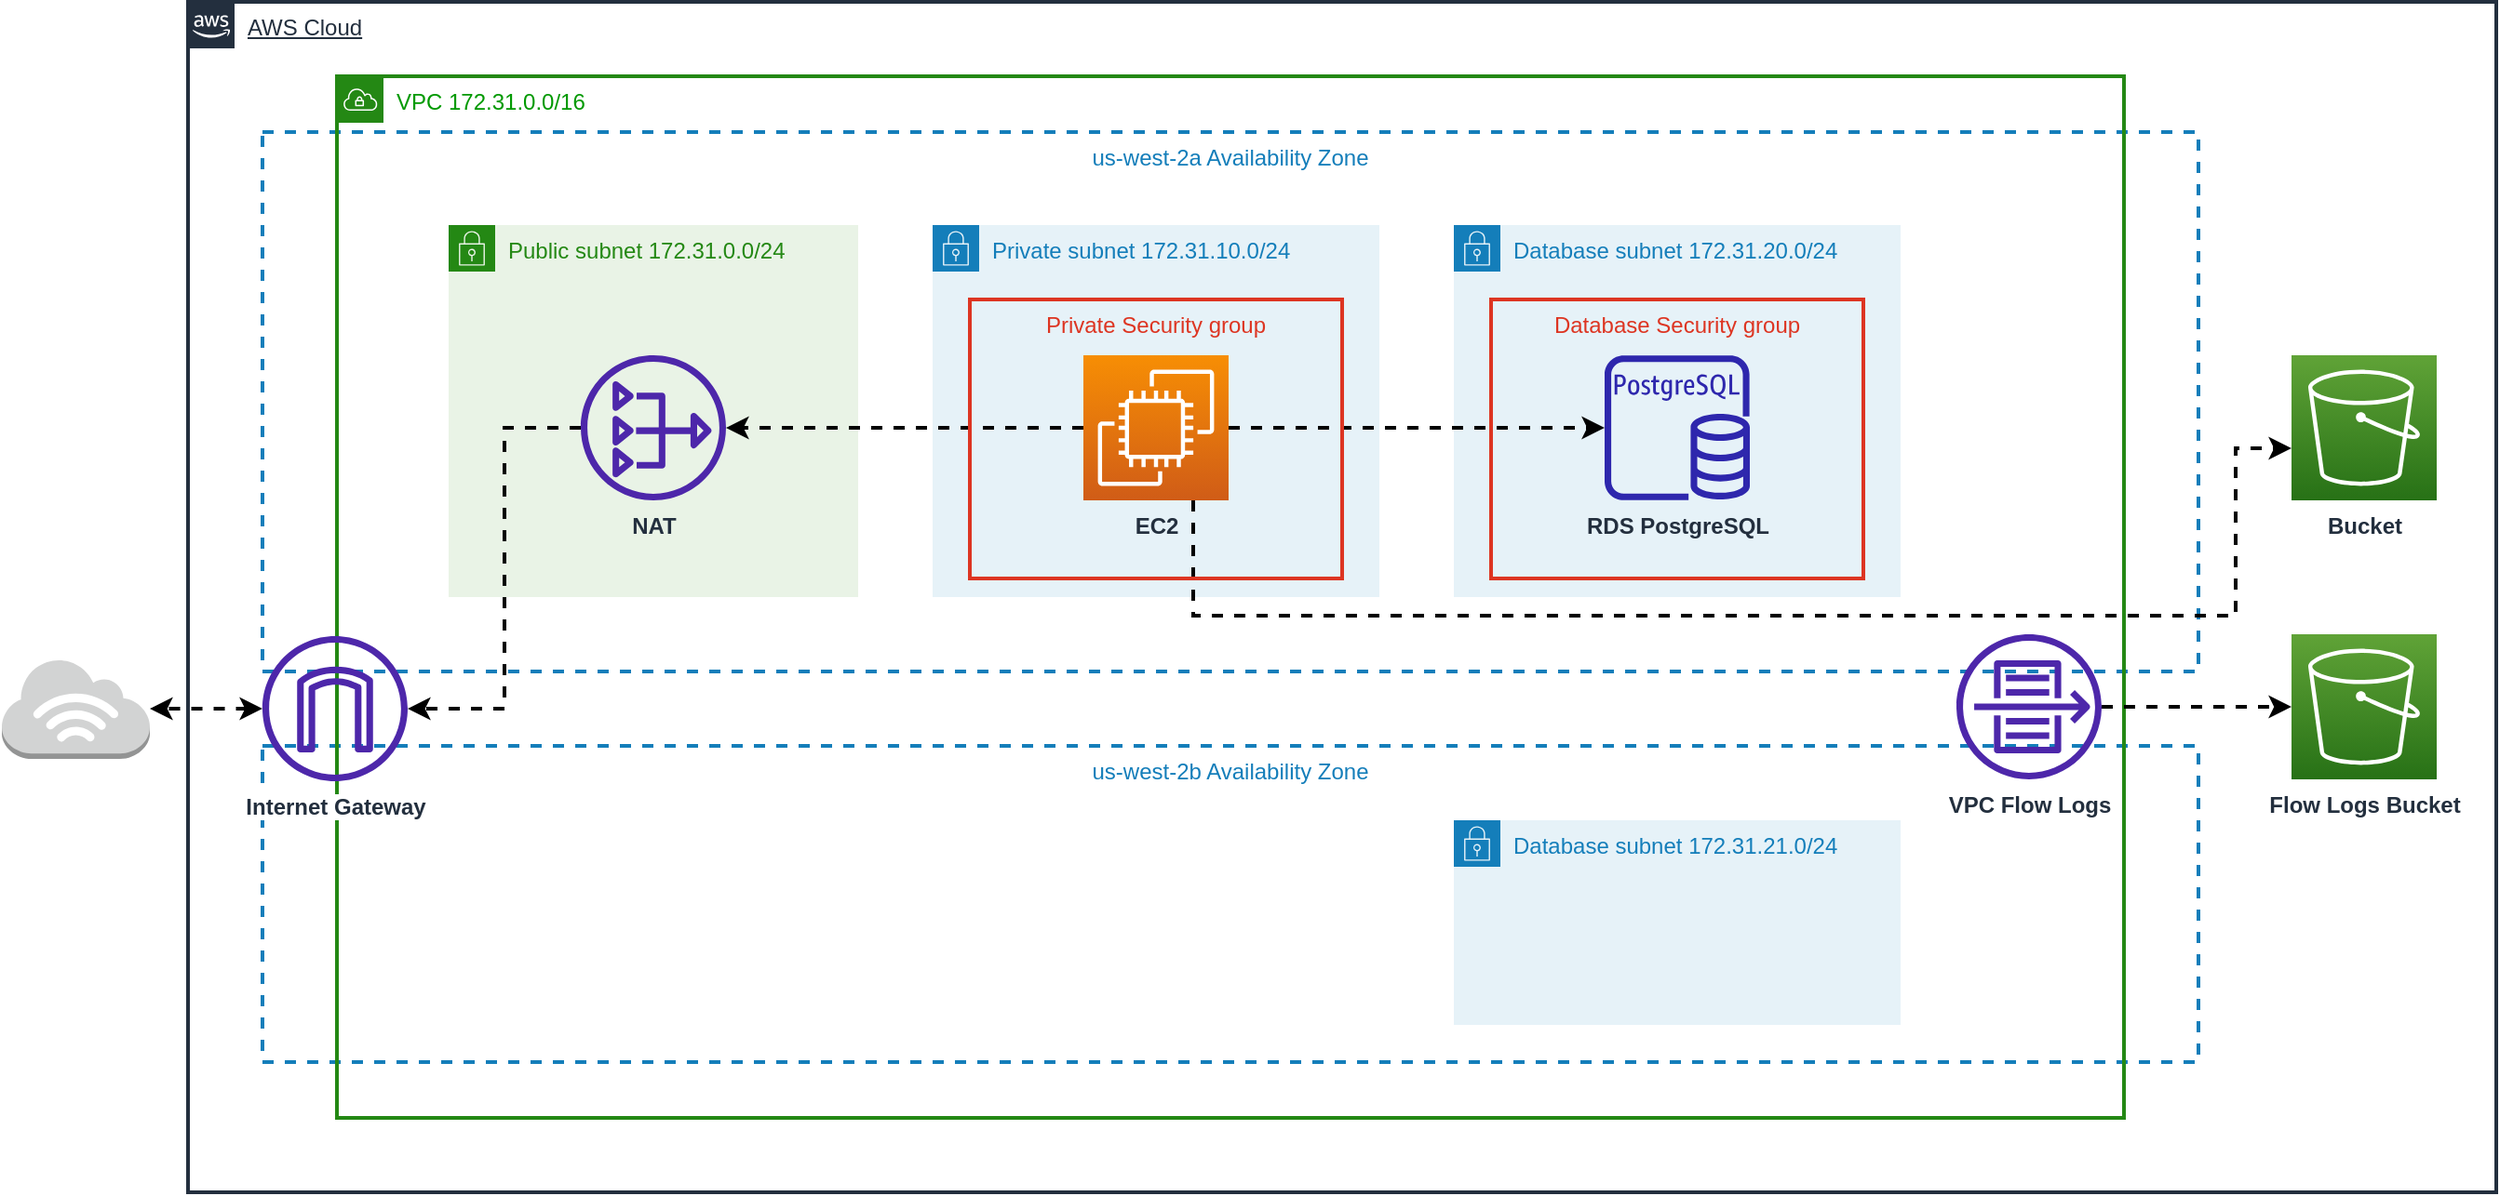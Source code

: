 <mxfile version="20.3.6" type="device"><diagram id="a0MN0rGVqbmp3Pp0y8fr" name="Page-1"><mxGraphModel dx="1632" dy="913" grid="1" gridSize="10" guides="1" tooltips="1" connect="1" arrows="1" fold="1" page="1" pageScale="1" pageWidth="700" pageHeight="720" math="0" shadow="0"><root><mxCell id="0"/><mxCell id="1" parent="0"/><mxCell id="2v2QEuibd3yKyscqJytB-35" value="us-west-2a Availability Zone" style="fillColor=none;strokeColor=#147EBA;dashed=1;verticalAlign=top;fontStyle=0;fontColor=#147EBA;strokeWidth=2;" parent="1" vertex="1"><mxGeometry x="160" y="110" width="1040" height="290" as="geometry"/></mxCell><mxCell id="2v2QEuibd3yKyscqJytB-36" value="us-west-2b Availability Zone" style="fillColor=none;strokeColor=#147EBA;dashed=1;verticalAlign=top;fontStyle=0;fontColor=#147EBA;strokeWidth=2;" parent="1" vertex="1"><mxGeometry x="160" y="440" width="1040" height="170" as="geometry"/></mxCell><mxCell id="2v2QEuibd3yKyscqJytB-1" value="AWS Cloud" style="points=[[0,0],[0.25,0],[0.5,0],[0.75,0],[1,0],[1,0.25],[1,0.5],[1,0.75],[1,1],[0.75,1],[0.5,1],[0.25,1],[0,1],[0,0.75],[0,0.5],[0,0.25]];outlineConnect=0;gradientColor=none;html=1;whiteSpace=wrap;fontSize=12;fontStyle=4;container=0;pointerEvents=0;collapsible=0;recursiveResize=0;shape=mxgraph.aws4.group;grIcon=mxgraph.aws4.group_aws_cloud_alt;strokeColor=#232F3E;fillColor=none;verticalAlign=top;align=left;spacingLeft=30;fontColor=#232F3E;dashed=0;strokeWidth=2;" parent="1" vertex="1"><mxGeometry x="120" y="40" width="1240" height="640" as="geometry"/></mxCell><mxCell id="2v2QEuibd3yKyscqJytB-34" value="VPC&amp;nbsp;172.31.0.0/16" style="points=[[0,0],[0.25,0],[0.5,0],[0.75,0],[1,0],[1,0.25],[1,0.5],[1,0.75],[1,1],[0.75,1],[0.5,1],[0.25,1],[0,1],[0,0.75],[0,0.5],[0,0.25]];outlineConnect=0;gradientColor=none;html=1;whiteSpace=wrap;fontSize=12;fontStyle=0;container=0;pointerEvents=0;collapsible=0;recursiveResize=0;shape=mxgraph.aws4.group;grIcon=mxgraph.aws4.group_vpc;strokeColor=#248814;fillColor=none;verticalAlign=top;align=left;spacingLeft=30;fontColor=#009900;dashed=0;strokeWidth=2;" parent="1" vertex="1"><mxGeometry x="200" y="80" width="960" height="560" as="geometry"/></mxCell><mxCell id="2v2QEuibd3yKyscqJytB-61" value="" style="edgeStyle=orthogonalEdgeStyle;rounded=0;orthogonalLoop=1;jettySize=auto;html=1;fontColor=#009900;startArrow=classic;startFill=1;strokeColor=default;dashed=1;fontSize=13;strokeWidth=2;" parent="1" source="2v2QEuibd3yKyscqJytB-37" target="2v2QEuibd3yKyscqJytB-58" edge="1"><mxGeometry relative="1" as="geometry"/></mxCell><mxCell id="2v2QEuibd3yKyscqJytB-37" value="Internet Gateway" style="sketch=0;outlineConnect=0;fontColor=#232F3E;gradientColor=none;fillColor=#4D27AA;strokeColor=none;dashed=0;verticalLabelPosition=bottom;verticalAlign=top;align=center;html=1;fontSize=12;fontStyle=1;aspect=fixed;pointerEvents=1;shape=mxgraph.aws4.internet_gateway;labelPosition=center;labelBackgroundColor=default;" parent="1" vertex="1"><mxGeometry x="160" y="381" width="78" height="78" as="geometry"/></mxCell><mxCell id="2v2QEuibd3yKyscqJytB-38" value="Public subnet&amp;nbsp;172.31.0.0/24" style="points=[[0,0],[0.25,0],[0.5,0],[0.75,0],[1,0],[1,0.25],[1,0.5],[1,0.75],[1,1],[0.75,1],[0.5,1],[0.25,1],[0,1],[0,0.75],[0,0.5],[0,0.25]];outlineConnect=0;gradientColor=none;html=1;whiteSpace=wrap;fontSize=12;fontStyle=0;container=1;pointerEvents=0;collapsible=0;recursiveResize=0;shape=mxgraph.aws4.group;grIcon=mxgraph.aws4.group_security_group;grStroke=0;strokeColor=#248814;fillColor=#E9F3E6;verticalAlign=top;align=left;spacingLeft=30;fontColor=#248814;dashed=0;" parent="1" vertex="1"><mxGeometry x="260" y="160" width="220" height="200" as="geometry"/></mxCell><mxCell id="2v2QEuibd3yKyscqJytB-42" value="Private subnet&amp;nbsp;172.31.10.0/24" style="points=[[0,0],[0.25,0],[0.5,0],[0.75,0],[1,0],[1,0.25],[1,0.5],[1,0.75],[1,1],[0.75,1],[0.5,1],[0.25,1],[0,1],[0,0.75],[0,0.5],[0,0.25]];outlineConnect=0;gradientColor=none;html=1;whiteSpace=wrap;fontSize=12;fontStyle=0;container=1;pointerEvents=0;collapsible=0;recursiveResize=0;shape=mxgraph.aws4.group;grIcon=mxgraph.aws4.group_security_group;grStroke=0;strokeColor=#147EBA;fillColor=#E6F2F8;verticalAlign=top;align=left;spacingLeft=30;fontColor=#147EBA;dashed=0;" parent="1" vertex="1"><mxGeometry x="520" y="160" width="240" height="200" as="geometry"/></mxCell><mxCell id="2v2QEuibd3yKyscqJytB-43" value="Database subnet&amp;nbsp;172.31.20.0/24" style="points=[[0,0],[0.25,0],[0.5,0],[0.75,0],[1,0],[1,0.25],[1,0.5],[1,0.75],[1,1],[0.75,1],[0.5,1],[0.25,1],[0,1],[0,0.75],[0,0.5],[0,0.25]];outlineConnect=0;gradientColor=none;html=1;whiteSpace=wrap;fontSize=12;fontStyle=0;container=1;pointerEvents=0;collapsible=0;recursiveResize=0;shape=mxgraph.aws4.group;grIcon=mxgraph.aws4.group_security_group;grStroke=0;strokeColor=#147EBA;fillColor=#E6F2F8;verticalAlign=top;align=left;spacingLeft=30;fontColor=#147EBA;dashed=0;" parent="1" vertex="1"><mxGeometry x="800" y="160" width="240" height="200" as="geometry"/></mxCell><mxCell id="2v2QEuibd3yKyscqJytB-54" value="RDS PostgreSQL" style="sketch=0;outlineConnect=0;fontColor=#232F3E;gradientColor=none;fillColor=#2E27AD;strokeColor=none;dashed=0;verticalLabelPosition=bottom;verticalAlign=top;align=center;html=1;fontSize=12;fontStyle=1;aspect=fixed;pointerEvents=1;shape=mxgraph.aws4.rds_postgresql_instance;" parent="2v2QEuibd3yKyscqJytB-43" vertex="1"><mxGeometry x="81" y="70" width="78" height="78" as="geometry"/></mxCell><mxCell id="2v2QEuibd3yKyscqJytB-45" value="Database subnet&amp;nbsp;172.31.21.0/24" style="points=[[0,0],[0.25,0],[0.5,0],[0.75,0],[1,0],[1,0.25],[1,0.5],[1,0.75],[1,1],[0.75,1],[0.5,1],[0.25,1],[0,1],[0,0.75],[0,0.5],[0,0.25]];outlineConnect=0;gradientColor=none;html=1;whiteSpace=wrap;fontSize=12;fontStyle=0;container=1;pointerEvents=0;collapsible=0;recursiveResize=0;shape=mxgraph.aws4.group;grIcon=mxgraph.aws4.group_security_group;grStroke=0;strokeColor=#147EBA;fillColor=#E6F2F8;verticalAlign=top;align=left;spacingLeft=30;fontColor=#147EBA;dashed=0;" parent="1" vertex="1"><mxGeometry x="800" y="480" width="240" height="110" as="geometry"/></mxCell><mxCell id="2v2QEuibd3yKyscqJytB-53" style="edgeStyle=orthogonalEdgeStyle;rounded=0;orthogonalLoop=1;jettySize=auto;html=1;dashed=1;fontSize=13;strokeWidth=2;" parent="1" source="2v2QEuibd3yKyscqJytB-49" target="2v2QEuibd3yKyscqJytB-37" edge="1"><mxGeometry relative="1" as="geometry"><Array as="points"><mxPoint x="290" y="269"/><mxPoint x="290" y="420"/></Array></mxGeometry></mxCell><mxCell id="2v2QEuibd3yKyscqJytB-49" value="NAT" style="sketch=0;outlineConnect=0;fontColor=#232F3E;gradientColor=none;fillColor=#4D27AA;strokeColor=none;dashed=0;verticalLabelPosition=bottom;verticalAlign=top;align=center;html=1;fontSize=12;fontStyle=1;aspect=fixed;pointerEvents=1;shape=mxgraph.aws4.nat_gateway;" parent="1" vertex="1"><mxGeometry x="331" y="230" width="78" height="78" as="geometry"/></mxCell><mxCell id="2v2QEuibd3yKyscqJytB-52" style="edgeStyle=orthogonalEdgeStyle;rounded=0;orthogonalLoop=1;jettySize=auto;html=1;exitX=0;exitY=0.5;exitDx=0;exitDy=0;exitPerimeter=0;dashed=1;fontSize=13;strokeWidth=2;" parent="1" source="2v2QEuibd3yKyscqJytB-51" target="2v2QEuibd3yKyscqJytB-49" edge="1"><mxGeometry relative="1" as="geometry"/></mxCell><mxCell id="2v2QEuibd3yKyscqJytB-57" value="" style="edgeStyle=orthogonalEdgeStyle;rounded=0;orthogonalLoop=1;jettySize=auto;html=1;fontColor=#009900;horizontal=1;strokeColor=default;startArrow=none;startFill=0;dashed=1;fontSize=13;strokeWidth=2;" parent="1" source="2v2QEuibd3yKyscqJytB-51" target="2v2QEuibd3yKyscqJytB-54" edge="1"><mxGeometry relative="1" as="geometry"/></mxCell><mxCell id="2v2QEuibd3yKyscqJytB-65" style="edgeStyle=orthogonalEdgeStyle;rounded=0;orthogonalLoop=1;jettySize=auto;html=1;dashed=1;fontColor=#009900;startArrow=none;startFill=0;strokeColor=default;fontSize=13;strokeWidth=2;" parent="1" source="2v2QEuibd3yKyscqJytB-51" target="2v2QEuibd3yKyscqJytB-63" edge="1"><mxGeometry relative="1" as="geometry"><Array as="points"><mxPoint x="660" y="370"/><mxPoint x="1220" y="370"/><mxPoint x="1220" y="280"/></Array></mxGeometry></mxCell><mxCell id="2v2QEuibd3yKyscqJytB-51" value="EC2" style="sketch=0;points=[[0,0,0],[0.25,0,0],[0.5,0,0],[0.75,0,0],[1,0,0],[0,1,0],[0.25,1,0],[0.5,1,0],[0.75,1,0],[1,1,0],[0,0.25,0],[0,0.5,0],[0,0.75,0],[1,0.25,0],[1,0.5,0],[1,0.75,0]];outlineConnect=0;fontColor=#232F3E;gradientColor=#F78E04;gradientDirection=north;fillColor=#D05C17;strokeColor=#ffffff;dashed=0;verticalLabelPosition=bottom;verticalAlign=top;align=center;html=1;fontSize=12;fontStyle=1;aspect=fixed;shape=mxgraph.aws4.resourceIcon;resIcon=mxgraph.aws4.ec2;" parent="1" vertex="1"><mxGeometry x="601" y="230" width="78" height="78" as="geometry"/></mxCell><mxCell id="2v2QEuibd3yKyscqJytB-58" value="" style="outlineConnect=0;dashed=0;verticalLabelPosition=bottom;verticalAlign=top;align=center;html=1;shape=mxgraph.aws3.internet_3;fillColor=#D2D3D3;gradientColor=none;fontColor=#009900;strokeWidth=2;" parent="1" vertex="1"><mxGeometry x="20" y="393" width="79.5" height="54" as="geometry"/></mxCell><mxCell id="2v2QEuibd3yKyscqJytB-63" value="Bucket" style="sketch=0;points=[[0,0,0],[0.25,0,0],[0.5,0,0],[0.75,0,0],[1,0,0],[0,1,0],[0.25,1,0],[0.5,1,0],[0.75,1,0],[1,1,0],[0,0.25,0],[0,0.5,0],[0,0.75,0],[1,0.25,0],[1,0.5,0],[1,0.75,0]];outlineConnect=0;fontColor=#232F3E;gradientColor=#60A337;gradientDirection=north;fillColor=#277116;strokeColor=#ffffff;dashed=0;verticalLabelPosition=bottom;verticalAlign=top;align=center;html=1;fontSize=12;fontStyle=1;aspect=fixed;shape=mxgraph.aws4.resourceIcon;resIcon=mxgraph.aws4.s3;labelPosition=center;" parent="1" vertex="1"><mxGeometry x="1250" y="230" width="78" height="78" as="geometry"/></mxCell><mxCell id="2v2QEuibd3yKyscqJytB-64" value="Flow Logs Bucket" style="sketch=0;points=[[0,0,0],[0.25,0,0],[0.5,0,0],[0.75,0,0],[1,0,0],[0,1,0],[0.25,1,0],[0.5,1,0],[0.75,1,0],[1,1,0],[0,0.25,0],[0,0.5,0],[0,0.75,0],[1,0.25,0],[1,0.5,0],[1,0.75,0]];outlineConnect=0;fontColor=#232F3E;gradientColor=#60A337;gradientDirection=north;fillColor=#277116;strokeColor=#ffffff;dashed=0;verticalLabelPosition=bottom;verticalAlign=top;align=center;html=1;fontSize=12;fontStyle=1;aspect=fixed;shape=mxgraph.aws4.resourceIcon;resIcon=mxgraph.aws4.s3;" parent="1" vertex="1"><mxGeometry x="1250" y="380" width="78" height="78" as="geometry"/></mxCell><mxCell id="2v2QEuibd3yKyscqJytB-67" style="edgeStyle=orthogonalEdgeStyle;rounded=0;orthogonalLoop=1;jettySize=auto;html=1;entryX=0;entryY=0.5;entryDx=0;entryDy=0;entryPerimeter=0;dashed=1;fontColor=#009900;startArrow=none;startFill=0;strokeColor=default;fontSize=13;horizontal=1;strokeWidth=2;" parent="1" source="2v2QEuibd3yKyscqJytB-66" target="2v2QEuibd3yKyscqJytB-64" edge="1"><mxGeometry relative="1" as="geometry"/></mxCell><mxCell id="2v2QEuibd3yKyscqJytB-66" value="VPC Flow Logs" style="sketch=0;outlineConnect=0;fontColor=#232F3E;gradientColor=none;fillColor=#4D27AA;strokeColor=none;dashed=0;verticalLabelPosition=bottom;verticalAlign=top;align=center;html=1;fontSize=12;fontStyle=1;aspect=fixed;pointerEvents=1;shape=mxgraph.aws4.flow_logs;" parent="1" vertex="1"><mxGeometry x="1070" y="380" width="78" height="78" as="geometry"/></mxCell><mxCell id="2v2QEuibd3yKyscqJytB-47" value="Private Security group" style="fillColor=none;strokeColor=#DD3522;verticalAlign=top;fontStyle=0;fontColor=#DD3522;strokeWidth=2;" parent="1" vertex="1"><mxGeometry x="540" y="200" width="200" height="150" as="geometry"/></mxCell><mxCell id="2v2QEuibd3yKyscqJytB-48" value="Database Security group" style="fillColor=none;strokeColor=#DD3522;verticalAlign=top;fontStyle=0;fontColor=#DD3522;strokeWidth=2;" parent="1" vertex="1"><mxGeometry x="820" y="200" width="200" height="150" as="geometry"/></mxCell></root></mxGraphModel></diagram></mxfile>